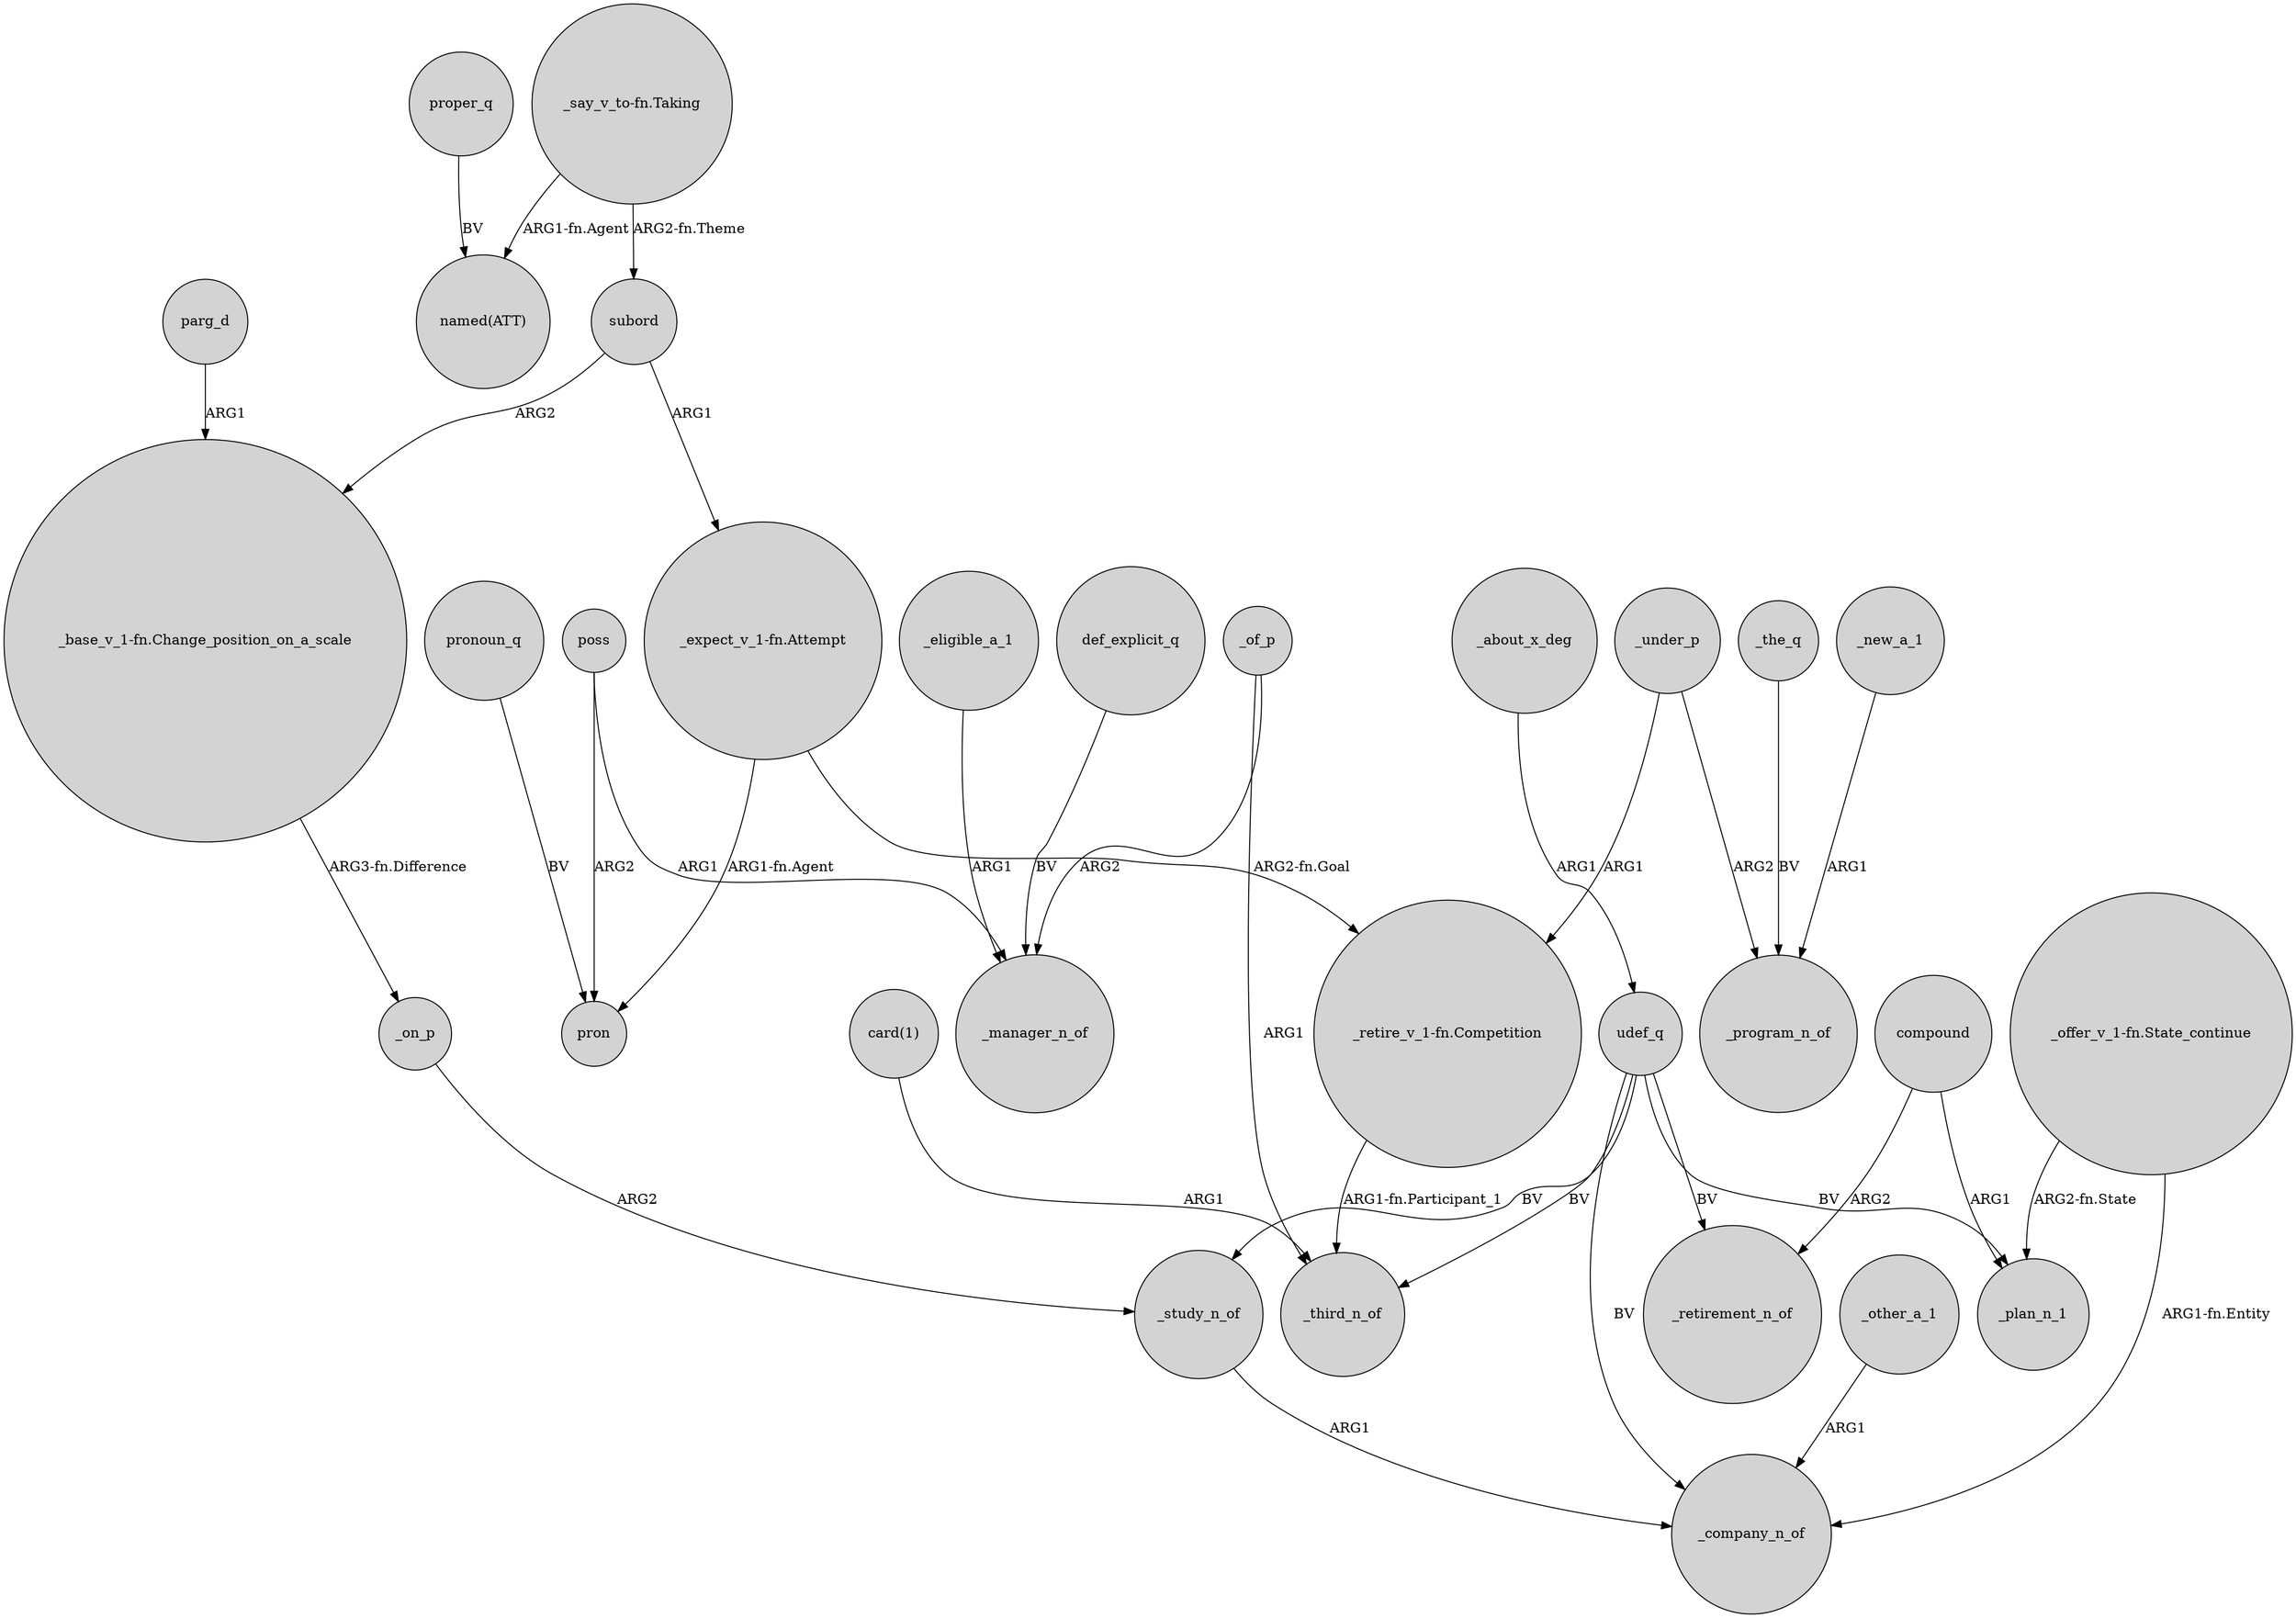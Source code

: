 digraph {
	node [shape=circle style=filled]
	proper_q -> "named(ATT)" [label=BV]
	"_expect_v_1-fn.Attempt" -> pron [label="ARG1-fn.Agent"]
	"_retire_v_1-fn.Competition" -> _third_n_of [label="ARG1-fn.Participant_1"]
	parg_d -> "_base_v_1-fn.Change_position_on_a_scale" [label=ARG1]
	"_say_v_to-fn.Taking" -> subord [label="ARG2-fn.Theme"]
	_on_p -> _study_n_of [label=ARG2]
	"_say_v_to-fn.Taking" -> "named(ATT)" [label="ARG1-fn.Agent"]
	"card(1)" -> _third_n_of [label=ARG1]
	_of_p -> _manager_n_of [label=ARG2]
	def_explicit_q -> _manager_n_of [label=BV]
	"_expect_v_1-fn.Attempt" -> "_retire_v_1-fn.Competition" [label="ARG2-fn.Goal"]
	_under_p -> _program_n_of [label=ARG2]
	poss -> _manager_n_of [label=ARG1]
	compound -> _retirement_n_of [label=ARG2]
	_about_x_deg -> udef_q [label=ARG1]
	_under_p -> "_retire_v_1-fn.Competition" [label=ARG1]
	_eligible_a_1 -> _manager_n_of [label=ARG1]
	pronoun_q -> pron [label=BV]
	poss -> pron [label=ARG2]
	udef_q -> _company_n_of [label=BV]
	_the_q -> _program_n_of [label=BV]
	"_offer_v_1-fn.State_continue" -> _plan_n_1 [label="ARG2-fn.State"]
	udef_q -> _retirement_n_of [label=BV]
	udef_q -> _study_n_of [label=BV]
	compound -> _plan_n_1 [label=ARG1]
	"_offer_v_1-fn.State_continue" -> _company_n_of [label="ARG1-fn.Entity"]
	subord -> "_base_v_1-fn.Change_position_on_a_scale" [label=ARG2]
	_new_a_1 -> _program_n_of [label=ARG1]
	subord -> "_expect_v_1-fn.Attempt" [label=ARG1]
	_study_n_of -> _company_n_of [label=ARG1]
	_of_p -> _third_n_of [label=ARG1]
	"_base_v_1-fn.Change_position_on_a_scale" -> _on_p [label="ARG3-fn.Difference"]
	udef_q -> _plan_n_1 [label=BV]
	udef_q -> _third_n_of [label=BV]
	_other_a_1 -> _company_n_of [label=ARG1]
}

